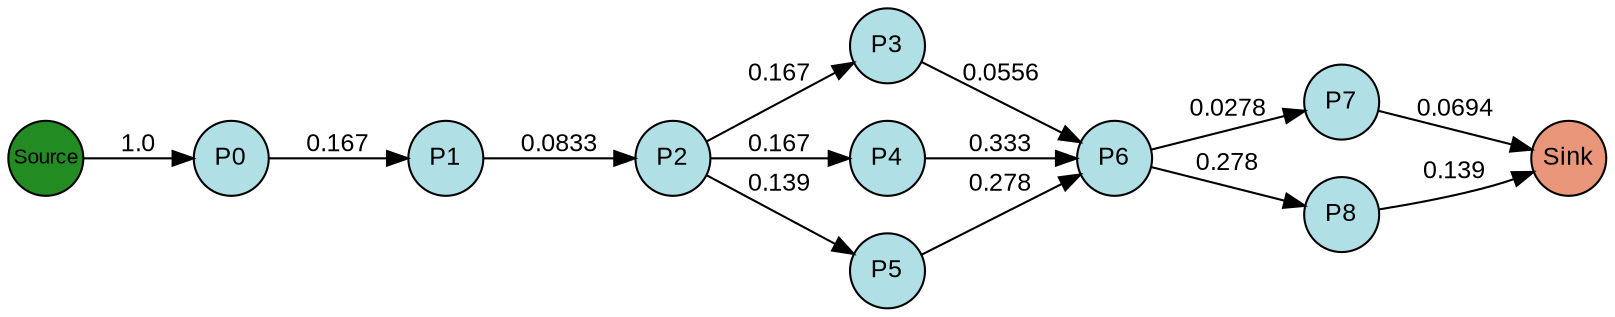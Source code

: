 digraph {
  splines=true;
node [margin=0 fontname=arial fontcolor=black fontsize=12 shape=circle width=0.5 fixedsize=true style=filled fillcolor=powderblue]
  1 [label="P0"]
  2 [label="P1"]
  3 [label="P2"]
  4 [label="P3"]
  5 [label="P4"]
  6 [label="P5"]
  7 [label="P6"]
  8 [label="P7"]
  9 [label="P8"]
  node [margin=0 fontname=arial fontcolor=black fontsize=10 shape=circle width=0.5 fixedsize=true style=filled fillcolor=forestgreen]
  10 [label="Source"]
  node [margin=0 fontname=arial fontcolor=black fontsize=12 shape=circle width=0.5 fixedsize=true style=filled fillcolor=darksalmon]
  11 [label="Sink"]
rankdir=LR
edge [margin=0 fontname=arial fontcolor=black fontsize=12]
   1 -> 2 [label="0.167"]
   2 -> 3 [label="0.0833"]
   3 -> 4 [label="0.167"]
   3 -> 5 [label="0.167"]
   3 -> 6 [label="0.139"]
   4 -> 7 [label="0.0556"]
   5 -> 7 [label="0.333"]
   6 -> 7 [label="0.278"]
   7 -> 8 [label="0.0278"]
   7 -> 9 [label="0.278"]
   10 -> 1 [label="1.0"]
   9 -> 11 [label="0.139"]
   8 -> 11 [label="0.0694"]

  {rank=same 10}
	{rank=same  1 }
	{rank=same  2 }
	{rank=same  3 }
	{rank=same  4, 5, 6 }
	{rank=same  7 }
	{rank=same  8, 9 }
  {rank=same 11}
}
